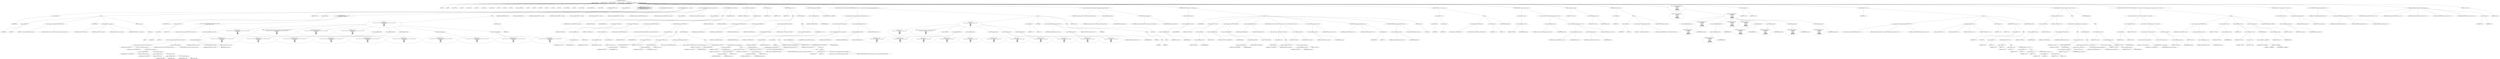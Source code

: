 digraph hostapd_notif_assoc {  
"1000124" [label = "(METHOD,hostapd_notif_assoc)" ]
"1000125" [label = "(PARAM,hostapd_data *hapd)" ]
"1000126" [label = "(PARAM,const u8 *addr)" ]
"1000127" [label = "(PARAM,const u8 *req_ies)" ]
"1000128" [label = "(PARAM,size_t req_ies_len)" ]
"1000129" [label = "(PARAM,int reassoc)" ]
"1000130" [label = "(BLOCK,,)" ]
"1000131" [label = "(LOCAL,v5: int)" ]
"1000132" [label = "(LOCAL,v6: int)" ]
"1000133" [label = "(LOCAL,v7: const char *)" ]
"1000134" [label = "(LOCAL,v12: int)" ]
"1000135" [label = "(LOCAL,v13: const u8 *)" ]
"1000136" [label = "(LOCAL,v14: size_t)" ]
"1000137" [label = "(LOCAL,v15: sta_info *)" ]
"1000138" [label = "(LOCAL,v16: sta_info *)" ]
"1000139" [label = "(LOCAL,v17: int)" ]
"1000140" [label = "(LOCAL,v18: int)" ]
"1000141" [label = "(LOCAL,v19: int)" ]
"1000142" [label = "(LOCAL,v20: wpa_state_machine *)" ]
"1000143" [label = "(LOCAL,v21: int)" ]
"1000144" [label = "(LOCAL,v22: int)" ]
"1000145" [label = "(LOCAL,v23: u32)" ]
"1000146" [label = "(LOCAL,v24: u8 *)" ]
"1000147" [label = "(LOCAL,v26: int)" ]
"1000148" [label = "(LOCAL,v27: u32)" ]
"1000149" [label = "(LOCAL,v28: unsigned int)" ]
"1000150" [label = "(LOCAL,v29: int)" ]
"1000151" [label = "(LOCAL,v30: wpa_event)" ]
"1000152" [label = "(LOCAL,elems: ieee802_11_elems)" ]
"1000153" [label = "(LOCAL,buf: u8 [ 1064 ])" ]
"1000154" [label = "(CONTROL_STRUCTURE,if ( !addr ),if ( !addr ))" ]
"1000155" [label = "(<operator>.logicalNot,!addr)" ]
"1000156" [label = "(IDENTIFIER,addr,!addr)" ]
"1000157" [label = "(BLOCK,,)" ]
"1000158" [label = "(<operator>.assignment,v6 = 2)" ]
"1000159" [label = "(IDENTIFIER,v6,v6 = 2)" ]
"1000160" [label = "(LITERAL,2,v6 = 2)" ]
"1000161" [label = "(<operator>.assignment,v7 = \"hostapd_notif_assoc: Skip event with no address\")" ]
"1000162" [label = "(IDENTIFIER,v7,v7 = \"hostapd_notif_assoc: Skip event with no address\")" ]
"1000163" [label = "(LITERAL,\"hostapd_notif_assoc: Skip event with no address\",v7 = \"hostapd_notif_assoc: Skip event with no address\")" ]
"1000164" [label = "(JUMP_TARGET,LABEL_4)" ]
"1000165" [label = "(wpa_printf,wpa_printf(v6, v7, req_ies, req_ies_len))" ]
"1000166" [label = "(IDENTIFIER,v6,wpa_printf(v6, v7, req_ies, req_ies_len))" ]
"1000167" [label = "(IDENTIFIER,v7,wpa_printf(v6, v7, req_ies, req_ies_len))" ]
"1000168" [label = "(IDENTIFIER,req_ies,wpa_printf(v6, v7, req_ies, req_ies_len))" ]
"1000169" [label = "(IDENTIFIER,req_ies_len,wpa_printf(v6, v7, req_ies, req_ies_len))" ]
"1000170" [label = "(RETURN,return -1;,return -1;)" ]
"1000171" [label = "(<operator>.minus,-1)" ]
"1000172" [label = "(LITERAL,1,-1)" ]
"1000173" [label = "(<operator>.assignment,v5 = *addr)" ]
"1000174" [label = "(IDENTIFIER,v5,v5 = *addr)" ]
"1000175" [label = "(<operator>.indirection,*addr)" ]
"1000176" [label = "(IDENTIFIER,addr,v5 = *addr)" ]
"1000177" [label = "(CONTROL_STRUCTURE,if ( (v5 & 1) != 0\n    || !((unsigned __int8)(v5 | addr[1] | addr[2] | addr[3] | addr[4]) | addr[5])\n    || !memcmp(addr, hapd->own_addr, 6u) ),if ( (v5 & 1) != 0\n    || !((unsigned __int8)(v5 | addr[1] | addr[2] | addr[3] | addr[4]) | addr[5])\n    || !memcmp(addr, hapd->own_addr, 6u) ))" ]
"1000178" [label = "(<operator>.logicalOr,(v5 & 1) != 0\n    || !((unsigned __int8)(v5 | addr[1] | addr[2] | addr[3] | addr[4]) | addr[5])\n    || !memcmp(addr, hapd->own_addr, 6u))" ]
"1000179" [label = "(<operator>.notEquals,(v5 & 1) != 0)" ]
"1000180" [label = "(<operator>.and,v5 & 1)" ]
"1000181" [label = "(IDENTIFIER,v5,v5 & 1)" ]
"1000182" [label = "(LITERAL,1,v5 & 1)" ]
"1000183" [label = "(LITERAL,0,(v5 & 1) != 0)" ]
"1000184" [label = "(<operator>.logicalOr,!((unsigned __int8)(v5 | addr[1] | addr[2] | addr[3] | addr[4]) | addr[5])\n    || !memcmp(addr, hapd->own_addr, 6u))" ]
"1000185" [label = "(<operator>.logicalNot,!((unsigned __int8)(v5 | addr[1] | addr[2] | addr[3] | addr[4]) | addr[5]))" ]
"1000186" [label = "(<operator>.or,(unsigned __int8)(v5 | addr[1] | addr[2] | addr[3] | addr[4]) | addr[5])" ]
"1000187" [label = "(<operator>.cast,(unsigned __int8)(v5 | addr[1] | addr[2] | addr[3] | addr[4]))" ]
"1000188" [label = "(UNKNOWN,unsigned __int8,unsigned __int8)" ]
"1000189" [label = "(<operator>.or,v5 | addr[1] | addr[2] | addr[3] | addr[4])" ]
"1000190" [label = "(IDENTIFIER,v5,v5 | addr[1] | addr[2] | addr[3] | addr[4])" ]
"1000191" [label = "(<operator>.or,addr[1] | addr[2] | addr[3] | addr[4])" ]
"1000192" [label = "(<operator>.indirectIndexAccess,addr[1])" ]
"1000193" [label = "(IDENTIFIER,addr,addr[1] | addr[2] | addr[3] | addr[4])" ]
"1000194" [label = "(LITERAL,1,addr[1] | addr[2] | addr[3] | addr[4])" ]
"1000195" [label = "(<operator>.or,addr[2] | addr[3] | addr[4])" ]
"1000196" [label = "(<operator>.indirectIndexAccess,addr[2])" ]
"1000197" [label = "(IDENTIFIER,addr,addr[2] | addr[3] | addr[4])" ]
"1000198" [label = "(LITERAL,2,addr[2] | addr[3] | addr[4])" ]
"1000199" [label = "(<operator>.or,addr[3] | addr[4])" ]
"1000200" [label = "(<operator>.indirectIndexAccess,addr[3])" ]
"1000201" [label = "(IDENTIFIER,addr,addr[3] | addr[4])" ]
"1000202" [label = "(LITERAL,3,addr[3] | addr[4])" ]
"1000203" [label = "(<operator>.indirectIndexAccess,addr[4])" ]
"1000204" [label = "(IDENTIFIER,addr,addr[3] | addr[4])" ]
"1000205" [label = "(LITERAL,4,addr[3] | addr[4])" ]
"1000206" [label = "(<operator>.indirectIndexAccess,addr[5])" ]
"1000207" [label = "(IDENTIFIER,addr,(unsigned __int8)(v5 | addr[1] | addr[2] | addr[3] | addr[4]) | addr[5])" ]
"1000208" [label = "(LITERAL,5,(unsigned __int8)(v5 | addr[1] | addr[2] | addr[3] | addr[4]) | addr[5])" ]
"1000209" [label = "(<operator>.logicalNot,!memcmp(addr, hapd->own_addr, 6u))" ]
"1000210" [label = "(memcmp,memcmp(addr, hapd->own_addr, 6u))" ]
"1000211" [label = "(IDENTIFIER,addr,memcmp(addr, hapd->own_addr, 6u))" ]
"1000212" [label = "(<operator>.indirectFieldAccess,hapd->own_addr)" ]
"1000213" [label = "(IDENTIFIER,hapd,memcmp(addr, hapd->own_addr, 6u))" ]
"1000214" [label = "(FIELD_IDENTIFIER,own_addr,own_addr)" ]
"1000215" [label = "(LITERAL,6u,memcmp(addr, hapd->own_addr, 6u))" ]
"1000216" [label = "(BLOCK,,)" ]
"1000217" [label = "(wpa_printf,wpa_printf(\n      2,\n      \"%s: Invalid SA=%02x:%02x:%02x:%02x:%02x:%02x in received indication - ignore this indication silently\",\n      \"hostapd_notif_assoc\",\n      v5,\n      addr[1],\n      addr[2],\n      addr[3],\n      addr[4],\n      addr[5]))" ]
"1000218" [label = "(LITERAL,2,wpa_printf(\n      2,\n      \"%s: Invalid SA=%02x:%02x:%02x:%02x:%02x:%02x in received indication - ignore this indication silently\",\n      \"hostapd_notif_assoc\",\n      v5,\n      addr[1],\n      addr[2],\n      addr[3],\n      addr[4],\n      addr[5]))" ]
"1000219" [label = "(LITERAL,\"%s: Invalid SA=%02x:%02x:%02x:%02x:%02x:%02x in received indication - ignore this indication silently\",wpa_printf(\n      2,\n      \"%s: Invalid SA=%02x:%02x:%02x:%02x:%02x:%02x in received indication - ignore this indication silently\",\n      \"hostapd_notif_assoc\",\n      v5,\n      addr[1],\n      addr[2],\n      addr[3],\n      addr[4],\n      addr[5]))" ]
"1000220" [label = "(LITERAL,\"hostapd_notif_assoc\",wpa_printf(\n      2,\n      \"%s: Invalid SA=%02x:%02x:%02x:%02x:%02x:%02x in received indication - ignore this indication silently\",\n      \"hostapd_notif_assoc\",\n      v5,\n      addr[1],\n      addr[2],\n      addr[3],\n      addr[4],\n      addr[5]))" ]
"1000221" [label = "(IDENTIFIER,v5,wpa_printf(\n      2,\n      \"%s: Invalid SA=%02x:%02x:%02x:%02x:%02x:%02x in received indication - ignore this indication silently\",\n      \"hostapd_notif_assoc\",\n      v5,\n      addr[1],\n      addr[2],\n      addr[3],\n      addr[4],\n      addr[5]))" ]
"1000222" [label = "(<operator>.indirectIndexAccess,addr[1])" ]
"1000223" [label = "(IDENTIFIER,addr,wpa_printf(\n      2,\n      \"%s: Invalid SA=%02x:%02x:%02x:%02x:%02x:%02x in received indication - ignore this indication silently\",\n      \"hostapd_notif_assoc\",\n      v5,\n      addr[1],\n      addr[2],\n      addr[3],\n      addr[4],\n      addr[5]))" ]
"1000224" [label = "(LITERAL,1,wpa_printf(\n      2,\n      \"%s: Invalid SA=%02x:%02x:%02x:%02x:%02x:%02x in received indication - ignore this indication silently\",\n      \"hostapd_notif_assoc\",\n      v5,\n      addr[1],\n      addr[2],\n      addr[3],\n      addr[4],\n      addr[5]))" ]
"1000225" [label = "(<operator>.indirectIndexAccess,addr[2])" ]
"1000226" [label = "(IDENTIFIER,addr,wpa_printf(\n      2,\n      \"%s: Invalid SA=%02x:%02x:%02x:%02x:%02x:%02x in received indication - ignore this indication silently\",\n      \"hostapd_notif_assoc\",\n      v5,\n      addr[1],\n      addr[2],\n      addr[3],\n      addr[4],\n      addr[5]))" ]
"1000227" [label = "(LITERAL,2,wpa_printf(\n      2,\n      \"%s: Invalid SA=%02x:%02x:%02x:%02x:%02x:%02x in received indication - ignore this indication silently\",\n      \"hostapd_notif_assoc\",\n      v5,\n      addr[1],\n      addr[2],\n      addr[3],\n      addr[4],\n      addr[5]))" ]
"1000228" [label = "(<operator>.indirectIndexAccess,addr[3])" ]
"1000229" [label = "(IDENTIFIER,addr,wpa_printf(\n      2,\n      \"%s: Invalid SA=%02x:%02x:%02x:%02x:%02x:%02x in received indication - ignore this indication silently\",\n      \"hostapd_notif_assoc\",\n      v5,\n      addr[1],\n      addr[2],\n      addr[3],\n      addr[4],\n      addr[5]))" ]
"1000230" [label = "(LITERAL,3,wpa_printf(\n      2,\n      \"%s: Invalid SA=%02x:%02x:%02x:%02x:%02x:%02x in received indication - ignore this indication silently\",\n      \"hostapd_notif_assoc\",\n      v5,\n      addr[1],\n      addr[2],\n      addr[3],\n      addr[4],\n      addr[5]))" ]
"1000231" [label = "(<operator>.indirectIndexAccess,addr[4])" ]
"1000232" [label = "(IDENTIFIER,addr,wpa_printf(\n      2,\n      \"%s: Invalid SA=%02x:%02x:%02x:%02x:%02x:%02x in received indication - ignore this indication silently\",\n      \"hostapd_notif_assoc\",\n      v5,\n      addr[1],\n      addr[2],\n      addr[3],\n      addr[4],\n      addr[5]))" ]
"1000233" [label = "(LITERAL,4,wpa_printf(\n      2,\n      \"%s: Invalid SA=%02x:%02x:%02x:%02x:%02x:%02x in received indication - ignore this indication silently\",\n      \"hostapd_notif_assoc\",\n      v5,\n      addr[1],\n      addr[2],\n      addr[3],\n      addr[4],\n      addr[5]))" ]
"1000234" [label = "(<operator>.indirectIndexAccess,addr[5])" ]
"1000235" [label = "(IDENTIFIER,addr,wpa_printf(\n      2,\n      \"%s: Invalid SA=%02x:%02x:%02x:%02x:%02x:%02x in received indication - ignore this indication silently\",\n      \"hostapd_notif_assoc\",\n      v5,\n      addr[1],\n      addr[2],\n      addr[3],\n      addr[4],\n      addr[5]))" ]
"1000236" [label = "(LITERAL,5,wpa_printf(\n      2,\n      \"%s: Invalid SA=%02x:%02x:%02x:%02x:%02x:%02x in received indication - ignore this indication silently\",\n      \"hostapd_notif_assoc\",\n      v5,\n      addr[1],\n      addr[2],\n      addr[3],\n      addr[4],\n      addr[5]))" ]
"1000237" [label = "(RETURN,return 0;,return 0;)" ]
"1000238" [label = "(LITERAL,0,return 0;)" ]
"1000239" [label = "(random_add_randomness,random_add_randomness(addr, 6u))" ]
"1000240" [label = "(IDENTIFIER,addr,random_add_randomness(addr, 6u))" ]
"1000241" [label = "(LITERAL,6u,random_add_randomness(addr, 6u))" ]
"1000242" [label = "(hostapd_logger,hostapd_logger(hapd, addr, 1u, 2, \"associated\"))" ]
"1000243" [label = "(IDENTIFIER,hapd,hostapd_logger(hapd, addr, 1u, 2, \"associated\"))" ]
"1000244" [label = "(IDENTIFIER,addr,hostapd_logger(hapd, addr, 1u, 2, \"associated\"))" ]
"1000245" [label = "(LITERAL,1u,hostapd_logger(hapd, addr, 1u, 2, \"associated\"))" ]
"1000246" [label = "(LITERAL,2,hostapd_logger(hapd, addr, 1u, 2, \"associated\"))" ]
"1000247" [label = "(LITERAL,\"associated\",hostapd_logger(hapd, addr, 1u, 2, \"associated\"))" ]
"1000248" [label = "(ieee802_11_parse_elems,ieee802_11_parse_elems(req_ies, req_ies_len, &elems, 0))" ]
"1000249" [label = "(IDENTIFIER,req_ies,ieee802_11_parse_elems(req_ies, req_ies_len, &elems, 0))" ]
"1000250" [label = "(IDENTIFIER,req_ies_len,ieee802_11_parse_elems(req_ies, req_ies_len, &elems, 0))" ]
"1000251" [label = "(<operator>.addressOf,&elems)" ]
"1000252" [label = "(IDENTIFIER,elems,ieee802_11_parse_elems(req_ies, req_ies_len, &elems, 0))" ]
"1000253" [label = "(LITERAL,0,ieee802_11_parse_elems(req_ies, req_ies_len, &elems, 0))" ]
"1000254" [label = "(CONTROL_STRUCTURE,if ( elems.wps_ie ),if ( elems.wps_ie ))" ]
"1000255" [label = "(<operator>.fieldAccess,elems.wps_ie)" ]
"1000256" [label = "(IDENTIFIER,elems,if ( elems.wps_ie ))" ]
"1000257" [label = "(FIELD_IDENTIFIER,wps_ie,wps_ie)" ]
"1000258" [label = "(BLOCK,,)" ]
"1000259" [label = "(<operator>.assignment,v13 = elems.wps_ie - 2)" ]
"1000260" [label = "(IDENTIFIER,v13,v13 = elems.wps_ie - 2)" ]
"1000261" [label = "(<operator>.subtraction,elems.wps_ie - 2)" ]
"1000262" [label = "(<operator>.fieldAccess,elems.wps_ie)" ]
"1000263" [label = "(IDENTIFIER,elems,elems.wps_ie - 2)" ]
"1000264" [label = "(FIELD_IDENTIFIER,wps_ie,wps_ie)" ]
"1000265" [label = "(LITERAL,2,elems.wps_ie - 2)" ]
"1000266" [label = "(<operator>.assignment,v14 = elems.wps_ie_len + 2)" ]
"1000267" [label = "(IDENTIFIER,v14,v14 = elems.wps_ie_len + 2)" ]
"1000268" [label = "(<operator>.addition,elems.wps_ie_len + 2)" ]
"1000269" [label = "(<operator>.fieldAccess,elems.wps_ie_len)" ]
"1000270" [label = "(IDENTIFIER,elems,elems.wps_ie_len + 2)" ]
"1000271" [label = "(FIELD_IDENTIFIER,wps_ie_len,wps_ie_len)" ]
"1000272" [label = "(LITERAL,2,elems.wps_ie_len + 2)" ]
"1000273" [label = "(wpa_printf,wpa_printf(2, \"STA included WPS IE in (Re)AssocReq\"))" ]
"1000274" [label = "(LITERAL,2,wpa_printf(2, \"STA included WPS IE in (Re)AssocReq\"))" ]
"1000275" [label = "(LITERAL,\"STA included WPS IE in (Re)AssocReq\",wpa_printf(2, \"STA included WPS IE in (Re)AssocReq\"))" ]
"1000276" [label = "(CONTROL_STRUCTURE,else,else)" ]
"1000277" [label = "(CONTROL_STRUCTURE,if ( elems.rsn_ie ),if ( elems.rsn_ie ))" ]
"1000278" [label = "(<operator>.fieldAccess,elems.rsn_ie)" ]
"1000279" [label = "(IDENTIFIER,elems,if ( elems.rsn_ie ))" ]
"1000280" [label = "(FIELD_IDENTIFIER,rsn_ie,rsn_ie)" ]
"1000281" [label = "(BLOCK,,)" ]
"1000282" [label = "(<operator>.assignment,v13 = elems.rsn_ie - 2)" ]
"1000283" [label = "(IDENTIFIER,v13,v13 = elems.rsn_ie - 2)" ]
"1000284" [label = "(<operator>.subtraction,elems.rsn_ie - 2)" ]
"1000285" [label = "(<operator>.fieldAccess,elems.rsn_ie)" ]
"1000286" [label = "(IDENTIFIER,elems,elems.rsn_ie - 2)" ]
"1000287" [label = "(FIELD_IDENTIFIER,rsn_ie,rsn_ie)" ]
"1000288" [label = "(LITERAL,2,elems.rsn_ie - 2)" ]
"1000289" [label = "(<operator>.assignment,v14 = elems.rsn_ie_len + 2)" ]
"1000290" [label = "(IDENTIFIER,v14,v14 = elems.rsn_ie_len + 2)" ]
"1000291" [label = "(<operator>.addition,elems.rsn_ie_len + 2)" ]
"1000292" [label = "(<operator>.fieldAccess,elems.rsn_ie_len)" ]
"1000293" [label = "(IDENTIFIER,elems,elems.rsn_ie_len + 2)" ]
"1000294" [label = "(FIELD_IDENTIFIER,rsn_ie_len,rsn_ie_len)" ]
"1000295" [label = "(LITERAL,2,elems.rsn_ie_len + 2)" ]
"1000296" [label = "(wpa_printf,wpa_printf(2, \"STA included RSN IE in (Re)AssocReq\"))" ]
"1000297" [label = "(LITERAL,2,wpa_printf(2, \"STA included RSN IE in (Re)AssocReq\"))" ]
"1000298" [label = "(LITERAL,\"STA included RSN IE in (Re)AssocReq\",wpa_printf(2, \"STA included RSN IE in (Re)AssocReq\"))" ]
"1000299" [label = "(CONTROL_STRUCTURE,else,else)" ]
"1000300" [label = "(BLOCK,,)" ]
"1000301" [label = "(<operator>.assignment,v13 = elems.wpa_ie)" ]
"1000302" [label = "(IDENTIFIER,v13,v13 = elems.wpa_ie)" ]
"1000303" [label = "(<operator>.fieldAccess,elems.wpa_ie)" ]
"1000304" [label = "(IDENTIFIER,elems,v13 = elems.wpa_ie)" ]
"1000305" [label = "(FIELD_IDENTIFIER,wpa_ie,wpa_ie)" ]
"1000306" [label = "(CONTROL_STRUCTURE,if ( elems.wpa_ie ),if ( elems.wpa_ie ))" ]
"1000307" [label = "(<operator>.fieldAccess,elems.wpa_ie)" ]
"1000308" [label = "(IDENTIFIER,elems,if ( elems.wpa_ie ))" ]
"1000309" [label = "(FIELD_IDENTIFIER,wpa_ie,wpa_ie)" ]
"1000310" [label = "(BLOCK,,)" ]
"1000311" [label = "(<operator>.assignment,v13 = elems.wpa_ie - 2)" ]
"1000312" [label = "(IDENTIFIER,v13,v13 = elems.wpa_ie - 2)" ]
"1000313" [label = "(<operator>.subtraction,elems.wpa_ie - 2)" ]
"1000314" [label = "(<operator>.fieldAccess,elems.wpa_ie)" ]
"1000315" [label = "(IDENTIFIER,elems,elems.wpa_ie - 2)" ]
"1000316" [label = "(FIELD_IDENTIFIER,wpa_ie,wpa_ie)" ]
"1000317" [label = "(LITERAL,2,elems.wpa_ie - 2)" ]
"1000318" [label = "(<operator>.assignment,v14 = elems.wpa_ie_len + 2)" ]
"1000319" [label = "(IDENTIFIER,v14,v14 = elems.wpa_ie_len + 2)" ]
"1000320" [label = "(<operator>.addition,elems.wpa_ie_len + 2)" ]
"1000321" [label = "(<operator>.fieldAccess,elems.wpa_ie_len)" ]
"1000322" [label = "(IDENTIFIER,elems,elems.wpa_ie_len + 2)" ]
"1000323" [label = "(FIELD_IDENTIFIER,wpa_ie_len,wpa_ie_len)" ]
"1000324" [label = "(LITERAL,2,elems.wpa_ie_len + 2)" ]
"1000325" [label = "(wpa_printf,wpa_printf(2, \"STA included WPA IE in (Re)AssocReq\"))" ]
"1000326" [label = "(LITERAL,2,wpa_printf(2, \"STA included WPA IE in (Re)AssocReq\"))" ]
"1000327" [label = "(LITERAL,\"STA included WPA IE in (Re)AssocReq\",wpa_printf(2, \"STA included WPA IE in (Re)AssocReq\"))" ]
"1000328" [label = "(CONTROL_STRUCTURE,else,else)" ]
"1000329" [label = "(BLOCK,,)" ]
"1000330" [label = "(<operator>.assignment,v14 = 0)" ]
"1000331" [label = "(IDENTIFIER,v14,v14 = 0)" ]
"1000332" [label = "(LITERAL,0,v14 = 0)" ]
"1000333" [label = "(wpa_printf,wpa_printf(2, \"STA did not include WPS/RSN/WPA IE in (Re)AssocReq\"))" ]
"1000334" [label = "(LITERAL,2,wpa_printf(2, \"STA did not include WPS/RSN/WPA IE in (Re)AssocReq\"))" ]
"1000335" [label = "(LITERAL,\"STA did not include WPS/RSN/WPA IE in (Re)AssocReq\",wpa_printf(2, \"STA did not include WPS/RSN/WPA IE in (Re)AssocReq\"))" ]
"1000336" [label = "(<operator>.assignment,v15 = ap_get_sta(hapd, addr))" ]
"1000337" [label = "(IDENTIFIER,v15,v15 = ap_get_sta(hapd, addr))" ]
"1000338" [label = "(ap_get_sta,ap_get_sta(hapd, addr))" ]
"1000339" [label = "(IDENTIFIER,hapd,ap_get_sta(hapd, addr))" ]
"1000340" [label = "(IDENTIFIER,addr,ap_get_sta(hapd, addr))" ]
"1000341" [label = "(<operator>.assignment,v16 = v15)" ]
"1000342" [label = "(IDENTIFIER,v16,v16 = v15)" ]
"1000343" [label = "(IDENTIFIER,v15,v16 = v15)" ]
"1000344" [label = "(CONTROL_STRUCTURE,if ( v15 ),if ( v15 ))" ]
"1000345" [label = "(IDENTIFIER,v15,if ( v15 ))" ]
"1000346" [label = "(BLOCK,,)" ]
"1000347" [label = "(ap_sta_no_session_timeout,ap_sta_no_session_timeout(hapd, v15))" ]
"1000348" [label = "(IDENTIFIER,hapd,ap_sta_no_session_timeout(hapd, v15))" ]
"1000349" [label = "(IDENTIFIER,v15,ap_sta_no_session_timeout(hapd, v15))" ]
"1000350" [label = "(accounting_sta_stop,accounting_sta_stop(hapd, v16))" ]
"1000351" [label = "(IDENTIFIER,hapd,accounting_sta_stop(hapd, v16))" ]
"1000352" [label = "(IDENTIFIER,v16,accounting_sta_stop(hapd, v16))" ]
"1000353" [label = "(<operator>.assignment,v16->timeout_next = STA_NULLFUNC)" ]
"1000354" [label = "(<operator>.indirectFieldAccess,v16->timeout_next)" ]
"1000355" [label = "(IDENTIFIER,v16,v16->timeout_next = STA_NULLFUNC)" ]
"1000356" [label = "(FIELD_IDENTIFIER,timeout_next,timeout_next)" ]
"1000357" [label = "(IDENTIFIER,STA_NULLFUNC,v16->timeout_next = STA_NULLFUNC)" ]
"1000358" [label = "(CONTROL_STRUCTURE,else,else)" ]
"1000359" [label = "(BLOCK,,)" ]
"1000360" [label = "(<operator>.assignment,v16 = ap_sta_add(hapd, addr))" ]
"1000361" [label = "(IDENTIFIER,v16,v16 = ap_sta_add(hapd, addr))" ]
"1000362" [label = "(ap_sta_add,ap_sta_add(hapd, addr))" ]
"1000363" [label = "(IDENTIFIER,hapd,ap_sta_add(hapd, addr))" ]
"1000364" [label = "(IDENTIFIER,addr,ap_sta_add(hapd, addr))" ]
"1000365" [label = "(CONTROL_STRUCTURE,if ( !v16 ),if ( !v16 ))" ]
"1000366" [label = "(<operator>.logicalNot,!v16)" ]
"1000367" [label = "(IDENTIFIER,v16,!v16)" ]
"1000368" [label = "(BLOCK,,)" ]
"1000369" [label = "(hostapd_drv_sta_disassoc,hostapd_drv_sta_disassoc(hapd, addr, 5))" ]
"1000370" [label = "(IDENTIFIER,hapd,hostapd_drv_sta_disassoc(hapd, addr, 5))" ]
"1000371" [label = "(IDENTIFIER,addr,hostapd_drv_sta_disassoc(hapd, addr, 5))" ]
"1000372" [label = "(LITERAL,5,hostapd_drv_sta_disassoc(hapd, addr, 5))" ]
"1000373" [label = "(RETURN,return -1;,return -1;)" ]
"1000374" [label = "(<operator>.minus,-1)" ]
"1000375" [label = "(LITERAL,1,-1)" ]
"1000376" [label = "(<operators>.assignmentAnd,v16->flags &= 0xFFFECFFF)" ]
"1000377" [label = "(<operator>.indirectFieldAccess,v16->flags)" ]
"1000378" [label = "(IDENTIFIER,v16,v16->flags &= 0xFFFECFFF)" ]
"1000379" [label = "(FIELD_IDENTIFIER,flags,flags)" ]
"1000380" [label = "(LITERAL,0xFFFECFFF,v16->flags &= 0xFFFECFFF)" ]
"1000381" [label = "(CONTROL_STRUCTURE,if ( !hapd->iface->drv_max_acl_mac_addrs && hostapd_check_acl(hapd, addr, 0) != 1 ),if ( !hapd->iface->drv_max_acl_mac_addrs && hostapd_check_acl(hapd, addr, 0) != 1 ))" ]
"1000382" [label = "(<operator>.logicalAnd,!hapd->iface->drv_max_acl_mac_addrs && hostapd_check_acl(hapd, addr, 0) != 1)" ]
"1000383" [label = "(<operator>.logicalNot,!hapd->iface->drv_max_acl_mac_addrs)" ]
"1000384" [label = "(<operator>.indirectFieldAccess,hapd->iface->drv_max_acl_mac_addrs)" ]
"1000385" [label = "(<operator>.indirectFieldAccess,hapd->iface)" ]
"1000386" [label = "(IDENTIFIER,hapd,!hapd->iface->drv_max_acl_mac_addrs)" ]
"1000387" [label = "(FIELD_IDENTIFIER,iface,iface)" ]
"1000388" [label = "(FIELD_IDENTIFIER,drv_max_acl_mac_addrs,drv_max_acl_mac_addrs)" ]
"1000389" [label = "(<operator>.notEquals,hostapd_check_acl(hapd, addr, 0) != 1)" ]
"1000390" [label = "(hostapd_check_acl,hostapd_check_acl(hapd, addr, 0))" ]
"1000391" [label = "(IDENTIFIER,hapd,hostapd_check_acl(hapd, addr, 0))" ]
"1000392" [label = "(IDENTIFIER,addr,hostapd_check_acl(hapd, addr, 0))" ]
"1000393" [label = "(LITERAL,0,hostapd_check_acl(hapd, addr, 0))" ]
"1000394" [label = "(LITERAL,1,hostapd_check_acl(hapd, addr, 0) != 1)" ]
"1000395" [label = "(BLOCK,,)" ]
"1000396" [label = "(wpa_printf,wpa_printf(\n      3,\n      \"STA %02x:%02x:%02x:%02x:%02x:%02x not allowed to connect\",\n      *addr,\n      addr[1],\n      addr[2],\n      addr[3],\n      addr[4],\n      addr[5]))" ]
"1000397" [label = "(LITERAL,3,wpa_printf(\n      3,\n      \"STA %02x:%02x:%02x:%02x:%02x:%02x not allowed to connect\",\n      *addr,\n      addr[1],\n      addr[2],\n      addr[3],\n      addr[4],\n      addr[5]))" ]
"1000398" [label = "(LITERAL,\"STA %02x:%02x:%02x:%02x:%02x:%02x not allowed to connect\",wpa_printf(\n      3,\n      \"STA %02x:%02x:%02x:%02x:%02x:%02x not allowed to connect\",\n      *addr,\n      addr[1],\n      addr[2],\n      addr[3],\n      addr[4],\n      addr[5]))" ]
"1000399" [label = "(<operator>.indirection,*addr)" ]
"1000400" [label = "(IDENTIFIER,addr,wpa_printf(\n      3,\n      \"STA %02x:%02x:%02x:%02x:%02x:%02x not allowed to connect\",\n      *addr,\n      addr[1],\n      addr[2],\n      addr[3],\n      addr[4],\n      addr[5]))" ]
"1000401" [label = "(<operator>.indirectIndexAccess,addr[1])" ]
"1000402" [label = "(IDENTIFIER,addr,wpa_printf(\n      3,\n      \"STA %02x:%02x:%02x:%02x:%02x:%02x not allowed to connect\",\n      *addr,\n      addr[1],\n      addr[2],\n      addr[3],\n      addr[4],\n      addr[5]))" ]
"1000403" [label = "(LITERAL,1,wpa_printf(\n      3,\n      \"STA %02x:%02x:%02x:%02x:%02x:%02x not allowed to connect\",\n      *addr,\n      addr[1],\n      addr[2],\n      addr[3],\n      addr[4],\n      addr[5]))" ]
"1000404" [label = "(<operator>.indirectIndexAccess,addr[2])" ]
"1000405" [label = "(IDENTIFIER,addr,wpa_printf(\n      3,\n      \"STA %02x:%02x:%02x:%02x:%02x:%02x not allowed to connect\",\n      *addr,\n      addr[1],\n      addr[2],\n      addr[3],\n      addr[4],\n      addr[5]))" ]
"1000406" [label = "(LITERAL,2,wpa_printf(\n      3,\n      \"STA %02x:%02x:%02x:%02x:%02x:%02x not allowed to connect\",\n      *addr,\n      addr[1],\n      addr[2],\n      addr[3],\n      addr[4],\n      addr[5]))" ]
"1000407" [label = "(<operator>.indirectIndexAccess,addr[3])" ]
"1000408" [label = "(IDENTIFIER,addr,wpa_printf(\n      3,\n      \"STA %02x:%02x:%02x:%02x:%02x:%02x not allowed to connect\",\n      *addr,\n      addr[1],\n      addr[2],\n      addr[3],\n      addr[4],\n      addr[5]))" ]
"1000409" [label = "(LITERAL,3,wpa_printf(\n      3,\n      \"STA %02x:%02x:%02x:%02x:%02x:%02x not allowed to connect\",\n      *addr,\n      addr[1],\n      addr[2],\n      addr[3],\n      addr[4],\n      addr[5]))" ]
"1000410" [label = "(<operator>.indirectIndexAccess,addr[4])" ]
"1000411" [label = "(IDENTIFIER,addr,wpa_printf(\n      3,\n      \"STA %02x:%02x:%02x:%02x:%02x:%02x not allowed to connect\",\n      *addr,\n      addr[1],\n      addr[2],\n      addr[3],\n      addr[4],\n      addr[5]))" ]
"1000412" [label = "(LITERAL,4,wpa_printf(\n      3,\n      \"STA %02x:%02x:%02x:%02x:%02x:%02x not allowed to connect\",\n      *addr,\n      addr[1],\n      addr[2],\n      addr[3],\n      addr[4],\n      addr[5]))" ]
"1000413" [label = "(<operator>.indirectIndexAccess,addr[5])" ]
"1000414" [label = "(IDENTIFIER,addr,wpa_printf(\n      3,\n      \"STA %02x:%02x:%02x:%02x:%02x:%02x not allowed to connect\",\n      *addr,\n      addr[1],\n      addr[2],\n      addr[3],\n      addr[4],\n      addr[5]))" ]
"1000415" [label = "(LITERAL,5,wpa_printf(\n      3,\n      \"STA %02x:%02x:%02x:%02x:%02x:%02x not allowed to connect\",\n      *addr,\n      addr[1],\n      addr[2],\n      addr[3],\n      addr[4],\n      addr[5]))" ]
"1000416" [label = "(<operator>.assignment,v17 = 1)" ]
"1000417" [label = "(IDENTIFIER,v17,v17 = 1)" ]
"1000418" [label = "(LITERAL,1,v17 = 1)" ]
"1000419" [label = "(JUMP_TARGET,fail)" ]
"1000420" [label = "(hostapd_drv_sta_disassoc,hostapd_drv_sta_disassoc(hapd, v16->addr, v17))" ]
"1000421" [label = "(IDENTIFIER,hapd,hostapd_drv_sta_disassoc(hapd, v16->addr, v17))" ]
"1000422" [label = "(<operator>.indirectFieldAccess,v16->addr)" ]
"1000423" [label = "(IDENTIFIER,v16,hostapd_drv_sta_disassoc(hapd, v16->addr, v17))" ]
"1000424" [label = "(FIELD_IDENTIFIER,addr,addr)" ]
"1000425" [label = "(IDENTIFIER,v17,hostapd_drv_sta_disassoc(hapd, v16->addr, v17))" ]
"1000426" [label = "(BLOCK,,)" ]
"1000427" [label = "(IDENTIFIER,hapd,)" ]
"1000428" [label = "(BLOCK,,)" ]
"1000429" [label = "(IDENTIFIER,v16,)" ]
"1000430" [label = "(BLOCK,,)" ]
"1000431" [label = "(IDENTIFIER,v19,)" ]
"1000432" [label = "(IDENTIFIER,v18,)" ]
"1000433" [label = "(RETURN,return -1;,return -1;)" ]
"1000434" [label = "(<operator>.minus,-1)" ]
"1000435" [label = "(LITERAL,1,-1)" ]
"1000436" [label = "(ap_copy_sta_supp_op_classes,ap_copy_sta_supp_op_classes(v16, elems.supp_op_classes, elems.supp_op_classes_len))" ]
"1000437" [label = "(IDENTIFIER,v16,ap_copy_sta_supp_op_classes(v16, elems.supp_op_classes, elems.supp_op_classes_len))" ]
"1000438" [label = "(<operator>.fieldAccess,elems.supp_op_classes)" ]
"1000439" [label = "(IDENTIFIER,elems,ap_copy_sta_supp_op_classes(v16, elems.supp_op_classes, elems.supp_op_classes_len))" ]
"1000440" [label = "(FIELD_IDENTIFIER,supp_op_classes,supp_op_classes)" ]
"1000441" [label = "(<operator>.fieldAccess,elems.supp_op_classes_len)" ]
"1000442" [label = "(IDENTIFIER,elems,ap_copy_sta_supp_op_classes(v16, elems.supp_op_classes, elems.supp_op_classes_len))" ]
"1000443" [label = "(FIELD_IDENTIFIER,supp_op_classes_len,supp_op_classes_len)" ]
"1000444" [label = "(CONTROL_STRUCTURE,if ( !hapd->conf->wpa ),if ( !hapd->conf->wpa ))" ]
"1000445" [label = "(<operator>.logicalNot,!hapd->conf->wpa)" ]
"1000446" [label = "(<operator>.indirectFieldAccess,hapd->conf->wpa)" ]
"1000447" [label = "(<operator>.indirectFieldAccess,hapd->conf)" ]
"1000448" [label = "(IDENTIFIER,hapd,!hapd->conf->wpa)" ]
"1000449" [label = "(FIELD_IDENTIFIER,conf,conf)" ]
"1000450" [label = "(FIELD_IDENTIFIER,wpa,wpa)" ]
"1000451" [label = "(BLOCK,,)" ]
"1000452" [label = "(JUMP_TARGET,LABEL_59)" ]
"1000453" [label = "(<operator>.assignment,v29 = v16->flags & 2)" ]
"1000454" [label = "(IDENTIFIER,v29,v29 = v16->flags & 2)" ]
"1000455" [label = "(<operator>.and,v16->flags & 2)" ]
"1000456" [label = "(<operator>.indirectFieldAccess,v16->flags)" ]
"1000457" [label = "(IDENTIFIER,v16,v16->flags & 2)" ]
"1000458" [label = "(FIELD_IDENTIFIER,flags,flags)" ]
"1000459" [label = "(LITERAL,2,v16->flags & 2)" ]
"1000460" [label = "(<operator>.assignment,v16->flags = v16->flags & 0xFFF7FFFF | 3)" ]
"1000461" [label = "(<operator>.indirectFieldAccess,v16->flags)" ]
"1000462" [label = "(IDENTIFIER,v16,v16->flags = v16->flags & 0xFFF7FFFF | 3)" ]
"1000463" [label = "(FIELD_IDENTIFIER,flags,flags)" ]
"1000464" [label = "(<operator>.or,v16->flags & 0xFFF7FFFF | 3)" ]
"1000465" [label = "(<operator>.and,v16->flags & 0xFFF7FFFF)" ]
"1000466" [label = "(<operator>.indirectFieldAccess,v16->flags)" ]
"1000467" [label = "(IDENTIFIER,v16,v16->flags & 0xFFF7FFFF)" ]
"1000468" [label = "(FIELD_IDENTIFIER,flags,flags)" ]
"1000469" [label = "(LITERAL,0xFFF7FFFF,v16->flags & 0xFFF7FFFF)" ]
"1000470" [label = "(LITERAL,3,v16->flags & 0xFFF7FFFF | 3)" ]
"1000471" [label = "(hostapd_set_sta_flags,hostapd_set_sta_flags(hapd, v16))" ]
"1000472" [label = "(IDENTIFIER,hapd,hostapd_set_sta_flags(hapd, v16))" ]
"1000473" [label = "(IDENTIFIER,v16,hostapd_set_sta_flags(hapd, v16))" ]
"1000474" [label = "(CONTROL_STRUCTURE,if ( !reassoc || (v30 = WPA_ASSOC_FT, v16->auth_alg != 2) ),if ( !reassoc || (v30 = WPA_ASSOC_FT, v16->auth_alg != 2) ))" ]
"1000475" [label = "(<operator>.logicalOr,!reassoc || (v30 = WPA_ASSOC_FT, v16->auth_alg != 2))" ]
"1000476" [label = "(<operator>.logicalNot,!reassoc)" ]
"1000477" [label = "(IDENTIFIER,reassoc,!reassoc)" ]
"1000478" [label = "(BLOCK,,)" ]
"1000479" [label = "(<operator>.assignment,v30 = WPA_ASSOC_FT)" ]
"1000480" [label = "(IDENTIFIER,v30,v30 = WPA_ASSOC_FT)" ]
"1000481" [label = "(IDENTIFIER,WPA_ASSOC_FT,v30 = WPA_ASSOC_FT)" ]
"1000482" [label = "(<operator>.notEquals,v16->auth_alg != 2)" ]
"1000483" [label = "(<operator>.indirectFieldAccess,v16->auth_alg)" ]
"1000484" [label = "(IDENTIFIER,v16,v16->auth_alg != 2)" ]
"1000485" [label = "(FIELD_IDENTIFIER,auth_alg,auth_alg)" ]
"1000486" [label = "(LITERAL,2,v16->auth_alg != 2)" ]
"1000487" [label = "(<operator>.assignment,v30 = WPA_ASSOC)" ]
"1000488" [label = "(IDENTIFIER,v30,v30 = WPA_ASSOC)" ]
"1000489" [label = "(IDENTIFIER,WPA_ASSOC,v30 = WPA_ASSOC)" ]
"1000490" [label = "(wpa_auth_sm_event,wpa_auth_sm_event(v16->wpa_sm, v30))" ]
"1000491" [label = "(<operator>.indirectFieldAccess,v16->wpa_sm)" ]
"1000492" [label = "(IDENTIFIER,v16,wpa_auth_sm_event(v16->wpa_sm, v30))" ]
"1000493" [label = "(FIELD_IDENTIFIER,wpa_sm,wpa_sm)" ]
"1000494" [label = "(IDENTIFIER,v30,wpa_auth_sm_event(v16->wpa_sm, v30))" ]
"1000495" [label = "(hostapd_new_assoc_sta,hostapd_new_assoc_sta(hapd, v16, v29 != 0))" ]
"1000496" [label = "(IDENTIFIER,hapd,hostapd_new_assoc_sta(hapd, v16, v29 != 0))" ]
"1000497" [label = "(IDENTIFIER,v16,hostapd_new_assoc_sta(hapd, v16, v29 != 0))" ]
"1000498" [label = "(<operator>.notEquals,v29 != 0)" ]
"1000499" [label = "(IDENTIFIER,v29,v29 != 0)" ]
"1000500" [label = "(LITERAL,0,v29 != 0)" ]
"1000501" [label = "(ieee802_1x_notify_port_enabled,ieee802_1x_notify_port_enabled(v16->eapol_sm, 1))" ]
"1000502" [label = "(<operator>.indirectFieldAccess,v16->eapol_sm)" ]
"1000503" [label = "(IDENTIFIER,v16,ieee802_1x_notify_port_enabled(v16->eapol_sm, 1))" ]
"1000504" [label = "(FIELD_IDENTIFIER,eapol_sm,eapol_sm)" ]
"1000505" [label = "(LITERAL,1,ieee802_1x_notify_port_enabled(v16->eapol_sm, 1))" ]
"1000506" [label = "(RETURN,return 0;,return 0;)" ]
"1000507" [label = "(LITERAL,0,return 0;)" ]
"1000508" [label = "(CONTROL_STRUCTURE,if ( !v13 || !v14 ),if ( !v13 || !v14 ))" ]
"1000509" [label = "(<operator>.logicalOr,!v13 || !v14)" ]
"1000510" [label = "(<operator>.logicalNot,!v13)" ]
"1000511" [label = "(IDENTIFIER,v13,!v13)" ]
"1000512" [label = "(<operator>.logicalNot,!v14)" ]
"1000513" [label = "(IDENTIFIER,v14,!v14)" ]
"1000514" [label = "(BLOCK,,)" ]
"1000515" [label = "(wpa_printf,wpa_printf(2, \"No WPA/RSN IE from STA\"))" ]
"1000516" [label = "(LITERAL,2,wpa_printf(2, \"No WPA/RSN IE from STA\"))" ]
"1000517" [label = "(LITERAL,\"No WPA/RSN IE from STA\",wpa_printf(2, \"No WPA/RSN IE from STA\"))" ]
"1000518" [label = "(<operator>.assignment,v17 = 13)" ]
"1000519" [label = "(IDENTIFIER,v17,v17 = 13)" ]
"1000520" [label = "(LITERAL,13,v17 = 13)" ]
"1000521" [label = "(CONTROL_STRUCTURE,goto fail;,goto fail;)" ]
"1000522" [label = "(CONTROL_STRUCTURE,if ( !v16->wpa_sm ),if ( !v16->wpa_sm ))" ]
"1000523" [label = "(<operator>.logicalNot,!v16->wpa_sm)" ]
"1000524" [label = "(<operator>.indirectFieldAccess,v16->wpa_sm)" ]
"1000525" [label = "(IDENTIFIER,v16,!v16->wpa_sm)" ]
"1000526" [label = "(FIELD_IDENTIFIER,wpa_sm,wpa_sm)" ]
"1000527" [label = "(<operator>.assignment,v16->wpa_sm = wpa_auth_sta_init(hapd->wpa_auth, v16->addr, 0))" ]
"1000528" [label = "(<operator>.indirectFieldAccess,v16->wpa_sm)" ]
"1000529" [label = "(IDENTIFIER,v16,v16->wpa_sm = wpa_auth_sta_init(hapd->wpa_auth, v16->addr, 0))" ]
"1000530" [label = "(FIELD_IDENTIFIER,wpa_sm,wpa_sm)" ]
"1000531" [label = "(wpa_auth_sta_init,wpa_auth_sta_init(hapd->wpa_auth, v16->addr, 0))" ]
"1000532" [label = "(<operator>.indirectFieldAccess,hapd->wpa_auth)" ]
"1000533" [label = "(IDENTIFIER,hapd,wpa_auth_sta_init(hapd->wpa_auth, v16->addr, 0))" ]
"1000534" [label = "(FIELD_IDENTIFIER,wpa_auth,wpa_auth)" ]
"1000535" [label = "(<operator>.indirectFieldAccess,v16->addr)" ]
"1000536" [label = "(IDENTIFIER,v16,wpa_auth_sta_init(hapd->wpa_auth, v16->addr, 0))" ]
"1000537" [label = "(FIELD_IDENTIFIER,addr,addr)" ]
"1000538" [label = "(LITERAL,0,wpa_auth_sta_init(hapd->wpa_auth, v16->addr, 0))" ]
"1000539" [label = "(<operator>.assignment,v20 = v16->wpa_sm)" ]
"1000540" [label = "(IDENTIFIER,v20,v20 = v16->wpa_sm)" ]
"1000541" [label = "(<operator>.indirectFieldAccess,v16->wpa_sm)" ]
"1000542" [label = "(IDENTIFIER,v16,v20 = v16->wpa_sm)" ]
"1000543" [label = "(FIELD_IDENTIFIER,wpa_sm,wpa_sm)" ]
"1000544" [label = "(CONTROL_STRUCTURE,if ( !v20 ),if ( !v20 ))" ]
"1000545" [label = "(<operator>.logicalNot,!v20)" ]
"1000546" [label = "(IDENTIFIER,v20,!v20)" ]
"1000547" [label = "(BLOCK,,)" ]
"1000548" [label = "(<operator>.assignment,v6 = 5)" ]
"1000549" [label = "(IDENTIFIER,v6,v6 = 5)" ]
"1000550" [label = "(LITERAL,5,v6 = 5)" ]
"1000551" [label = "(<operator>.assignment,v7 = \"Failed to initialize WPA state machine\")" ]
"1000552" [label = "(IDENTIFIER,v7,v7 = \"Failed to initialize WPA state machine\")" ]
"1000553" [label = "(LITERAL,\"Failed to initialize WPA state machine\",v7 = \"Failed to initialize WPA state machine\")" ]
"1000554" [label = "(CONTROL_STRUCTURE,goto LABEL_4;,goto LABEL_4;)" ]
"1000555" [label = "(<operator>.assignment,v21 = wpa_validate_wpa_ie(\n          hapd->wpa_auth,\n          v20,\n          hapd->iface->freq,\n          v13,\n          v14,\n          elems.mdie,\n          elems.mdie_len,\n          elems.owe_dh,\n          elems.owe_dh_len))" ]
"1000556" [label = "(IDENTIFIER,v21,v21 = wpa_validate_wpa_ie(\n          hapd->wpa_auth,\n          v20,\n          hapd->iface->freq,\n          v13,\n          v14,\n          elems.mdie,\n          elems.mdie_len,\n          elems.owe_dh,\n          elems.owe_dh_len))" ]
"1000557" [label = "(wpa_validate_wpa_ie,wpa_validate_wpa_ie(\n          hapd->wpa_auth,\n          v20,\n          hapd->iface->freq,\n          v13,\n          v14,\n          elems.mdie,\n          elems.mdie_len,\n          elems.owe_dh,\n          elems.owe_dh_len))" ]
"1000558" [label = "(<operator>.indirectFieldAccess,hapd->wpa_auth)" ]
"1000559" [label = "(IDENTIFIER,hapd,wpa_validate_wpa_ie(\n          hapd->wpa_auth,\n          v20,\n          hapd->iface->freq,\n          v13,\n          v14,\n          elems.mdie,\n          elems.mdie_len,\n          elems.owe_dh,\n          elems.owe_dh_len))" ]
"1000560" [label = "(FIELD_IDENTIFIER,wpa_auth,wpa_auth)" ]
"1000561" [label = "(IDENTIFIER,v20,wpa_validate_wpa_ie(\n          hapd->wpa_auth,\n          v20,\n          hapd->iface->freq,\n          v13,\n          v14,\n          elems.mdie,\n          elems.mdie_len,\n          elems.owe_dh,\n          elems.owe_dh_len))" ]
"1000562" [label = "(<operator>.indirectFieldAccess,hapd->iface->freq)" ]
"1000563" [label = "(<operator>.indirectFieldAccess,hapd->iface)" ]
"1000564" [label = "(IDENTIFIER,hapd,wpa_validate_wpa_ie(\n          hapd->wpa_auth,\n          v20,\n          hapd->iface->freq,\n          v13,\n          v14,\n          elems.mdie,\n          elems.mdie_len,\n          elems.owe_dh,\n          elems.owe_dh_len))" ]
"1000565" [label = "(FIELD_IDENTIFIER,iface,iface)" ]
"1000566" [label = "(FIELD_IDENTIFIER,freq,freq)" ]
"1000567" [label = "(IDENTIFIER,v13,wpa_validate_wpa_ie(\n          hapd->wpa_auth,\n          v20,\n          hapd->iface->freq,\n          v13,\n          v14,\n          elems.mdie,\n          elems.mdie_len,\n          elems.owe_dh,\n          elems.owe_dh_len))" ]
"1000568" [label = "(IDENTIFIER,v14,wpa_validate_wpa_ie(\n          hapd->wpa_auth,\n          v20,\n          hapd->iface->freq,\n          v13,\n          v14,\n          elems.mdie,\n          elems.mdie_len,\n          elems.owe_dh,\n          elems.owe_dh_len))" ]
"1000569" [label = "(<operator>.fieldAccess,elems.mdie)" ]
"1000570" [label = "(IDENTIFIER,elems,wpa_validate_wpa_ie(\n          hapd->wpa_auth,\n          v20,\n          hapd->iface->freq,\n          v13,\n          v14,\n          elems.mdie,\n          elems.mdie_len,\n          elems.owe_dh,\n          elems.owe_dh_len))" ]
"1000571" [label = "(FIELD_IDENTIFIER,mdie,mdie)" ]
"1000572" [label = "(<operator>.fieldAccess,elems.mdie_len)" ]
"1000573" [label = "(IDENTIFIER,elems,wpa_validate_wpa_ie(\n          hapd->wpa_auth,\n          v20,\n          hapd->iface->freq,\n          v13,\n          v14,\n          elems.mdie,\n          elems.mdie_len,\n          elems.owe_dh,\n          elems.owe_dh_len))" ]
"1000574" [label = "(FIELD_IDENTIFIER,mdie_len,mdie_len)" ]
"1000575" [label = "(<operator>.fieldAccess,elems.owe_dh)" ]
"1000576" [label = "(IDENTIFIER,elems,wpa_validate_wpa_ie(\n          hapd->wpa_auth,\n          v20,\n          hapd->iface->freq,\n          v13,\n          v14,\n          elems.mdie,\n          elems.mdie_len,\n          elems.owe_dh,\n          elems.owe_dh_len))" ]
"1000577" [label = "(FIELD_IDENTIFIER,owe_dh,owe_dh)" ]
"1000578" [label = "(<operator>.fieldAccess,elems.owe_dh_len)" ]
"1000579" [label = "(IDENTIFIER,elems,wpa_validate_wpa_ie(\n          hapd->wpa_auth,\n          v20,\n          hapd->iface->freq,\n          v13,\n          v14,\n          elems.mdie,\n          elems.mdie_len,\n          elems.owe_dh,\n          elems.owe_dh_len))" ]
"1000580" [label = "(FIELD_IDENTIFIER,owe_dh_len,owe_dh_len)" ]
"1000581" [label = "(<operator>.assignment,v22 = v21)" ]
"1000582" [label = "(IDENTIFIER,v22,v22 = v21)" ]
"1000583" [label = "(IDENTIFIER,v21,v22 = v21)" ]
"1000584" [label = "(CONTROL_STRUCTURE,if ( v21 ),if ( v21 ))" ]
"1000585" [label = "(IDENTIFIER,v21,if ( v21 ))" ]
"1000586" [label = "(BLOCK,,)" ]
"1000587" [label = "(wpa_printf,wpa_printf(2, \"WPA/RSN information element rejected? (res %u)\", v21))" ]
"1000588" [label = "(LITERAL,2,wpa_printf(2, \"WPA/RSN information element rejected? (res %u)\", v21))" ]
"1000589" [label = "(LITERAL,\"WPA/RSN information element rejected? (res %u)\",wpa_printf(2, \"WPA/RSN information element rejected? (res %u)\", v21))" ]
"1000590" [label = "(IDENTIFIER,v21,wpa_printf(2, \"WPA/RSN information element rejected? (res %u)\", v21))" ]
"1000591" [label = "(wpa_hexdump,wpa_hexdump(2, \"IE\", v13, v14))" ]
"1000592" [label = "(LITERAL,2,wpa_hexdump(2, \"IE\", v13, v14))" ]
"1000593" [label = "(LITERAL,\"IE\",wpa_hexdump(2, \"IE\", v13, v14))" ]
"1000594" [label = "(IDENTIFIER,v13,wpa_hexdump(2, \"IE\", v13, v14))" ]
"1000595" [label = "(IDENTIFIER,v14,wpa_hexdump(2, \"IE\", v13, v14))" ]
"1000596" [label = "(<operator>.assignment,v17 = 18)" ]
"1000597" [label = "(IDENTIFIER,v17,v17 = 18)" ]
"1000598" [label = "(LITERAL,18,v17 = 18)" ]
"1000599" [label = "(CONTROL_STRUCTURE,if ( v22 != 2 ),if ( v22 != 2 ))" ]
"1000600" [label = "(<operator>.notEquals,v22 != 2)" ]
"1000601" [label = "(IDENTIFIER,v22,v22 != 2)" ]
"1000602" [label = "(LITERAL,2,v22 != 2)" ]
"1000603" [label = "(BLOCK,,)" ]
"1000604" [label = "(<operator>.assignment,v17 = 19)" ]
"1000605" [label = "(IDENTIFIER,v17,v17 = 19)" ]
"1000606" [label = "(LITERAL,19,v17 = 19)" ]
"1000607" [label = "(CONTROL_STRUCTURE,if ( v22 != 3 ),if ( v22 != 3 ))" ]
"1000608" [label = "(<operator>.notEquals,v22 != 3)" ]
"1000609" [label = "(IDENTIFIER,v22,v22 != 3)" ]
"1000610" [label = "(LITERAL,3,v22 != 3)" ]
"1000611" [label = "(BLOCK,,)" ]
"1000612" [label = "(<operator>.assignment,v17 = 20)" ]
"1000613" [label = "(IDENTIFIER,v17,v17 = 20)" ]
"1000614" [label = "(LITERAL,20,v17 = 20)" ]
"1000615" [label = "(CONTROL_STRUCTURE,if ( v22 != 4 ),if ( v22 != 4 ))" ]
"1000616" [label = "(<operator>.notEquals,v22 != 4)" ]
"1000617" [label = "(IDENTIFIER,v22,v22 != 4)" ]
"1000618" [label = "(LITERAL,4,v22 != 4)" ]
"1000619" [label = "(BLOCK,,)" ]
"1000620" [label = "(<operator>.assignment,v17 = 24)" ]
"1000621" [label = "(IDENTIFIER,v17,v17 = 24)" ]
"1000622" [label = "(LITERAL,24,v17 = 24)" ]
"1000623" [label = "(CONTROL_STRUCTURE,if ( v22 != 8 ),if ( v22 != 8 ))" ]
"1000624" [label = "(<operator>.notEquals,v22 != 8)" ]
"1000625" [label = "(IDENTIFIER,v22,v22 != 8)" ]
"1000626" [label = "(LITERAL,8,v22 != 8)" ]
"1000627" [label = "(<operator>.assignment,v17 = 13)" ]
"1000628" [label = "(IDENTIFIER,v17,v17 = 13)" ]
"1000629" [label = "(LITERAL,13,v17 = 13)" ]
"1000630" [label = "(CONTROL_STRUCTURE,goto fail;,goto fail;)" ]
"1000631" [label = "(CONTROL_STRUCTURE,if ( (v16->flags & 0x402) == 1026 ),if ( (v16->flags & 0x402) == 1026 ))" ]
"1000632" [label = "(<operator>.equals,(v16->flags & 0x402) == 1026)" ]
"1000633" [label = "(<operator>.and,v16->flags & 0x402)" ]
"1000634" [label = "(<operator>.indirectFieldAccess,v16->flags)" ]
"1000635" [label = "(IDENTIFIER,v16,v16->flags & 0x402)" ]
"1000636" [label = "(FIELD_IDENTIFIER,flags,flags)" ]
"1000637" [label = "(LITERAL,0x402,v16->flags & 0x402)" ]
"1000638" [label = "(LITERAL,1026,(v16->flags & 0x402) == 1026)" ]
"1000639" [label = "(BLOCK,,)" ]
"1000640" [label = "(CONTROL_STRUCTURE,if ( v16->sa_query_timed_out ),if ( v16->sa_query_timed_out ))" ]
"1000641" [label = "(<operator>.indirectFieldAccess,v16->sa_query_timed_out)" ]
"1000642" [label = "(IDENTIFIER,v16,if ( v16->sa_query_timed_out ))" ]
"1000643" [label = "(FIELD_IDENTIFIER,sa_query_timed_out,sa_query_timed_out)" ]
"1000644" [label = "(BLOCK,,)" ]
"1000645" [label = "(<operator>.assignment,v23 = v16->flags)" ]
"1000646" [label = "(IDENTIFIER,v23,v23 = v16->flags)" ]
"1000647" [label = "(<operator>.indirectFieldAccess,v16->flags)" ]
"1000648" [label = "(IDENTIFIER,v16,v23 = v16->flags)" ]
"1000649" [label = "(FIELD_IDENTIFIER,flags,flags)" ]
"1000650" [label = "(CONTROL_STRUCTURE,else,else)" ]
"1000651" [label = "(BLOCK,,)" ]
"1000652" [label = "(CONTROL_STRUCTURE,if ( v16->sa_query_count > 0 ),if ( v16->sa_query_count > 0 ))" ]
"1000653" [label = "(<operator>.greaterThan,v16->sa_query_count > 0)" ]
"1000654" [label = "(<operator>.indirectFieldAccess,v16->sa_query_count)" ]
"1000655" [label = "(IDENTIFIER,v16,v16->sa_query_count > 0)" ]
"1000656" [label = "(FIELD_IDENTIFIER,sa_query_count,sa_query_count)" ]
"1000657" [label = "(LITERAL,0,v16->sa_query_count > 0)" ]
"1000658" [label = "(ap_check_sa_query_timeout,ap_check_sa_query_timeout(hapd, v16))" ]
"1000659" [label = "(IDENTIFIER,hapd,ap_check_sa_query_timeout(hapd, v16))" ]
"1000660" [label = "(IDENTIFIER,v16,ap_check_sa_query_timeout(hapd, v16))" ]
"1000661" [label = "(<operator>.assignment,v23 = v16->flags)" ]
"1000662" [label = "(IDENTIFIER,v23,v23 = v16->flags)" ]
"1000663" [label = "(<operator>.indirectFieldAccess,v16->flags)" ]
"1000664" [label = "(IDENTIFIER,v16,v23 = v16->flags)" ]
"1000665" [label = "(FIELD_IDENTIFIER,flags,flags)" ]
"1000666" [label = "(CONTROL_STRUCTURE,else,else)" ]
"1000667" [label = "(BLOCK,,)" ]
"1000668" [label = "(<operator>.assignment,v23 = v16->flags)" ]
"1000669" [label = "(IDENTIFIER,v23,v23 = v16->flags)" ]
"1000670" [label = "(<operator>.indirectFieldAccess,v16->flags)" ]
"1000671" [label = "(IDENTIFIER,v16,v23 = v16->flags)" ]
"1000672" [label = "(FIELD_IDENTIFIER,flags,flags)" ]
"1000673" [label = "(CONTROL_STRUCTURE,if ( (v23 & 0x402) != 1026 || (v12 = v16->sa_query_timed_out) != 0 || v16->auth_alg == 2 ),if ( (v23 & 0x402) != 1026 || (v12 = v16->sa_query_timed_out) != 0 || v16->auth_alg == 2 ))" ]
"1000674" [label = "(<operator>.logicalOr,(v23 & 0x402) != 1026 || (v12 = v16->sa_query_timed_out) != 0 || v16->auth_alg == 2)" ]
"1000675" [label = "(<operator>.notEquals,(v23 & 0x402) != 1026)" ]
"1000676" [label = "(<operator>.and,v23 & 0x402)" ]
"1000677" [label = "(IDENTIFIER,v23,v23 & 0x402)" ]
"1000678" [label = "(LITERAL,0x402,v23 & 0x402)" ]
"1000679" [label = "(LITERAL,1026,(v23 & 0x402) != 1026)" ]
"1000680" [label = "(<operator>.logicalOr,(v12 = v16->sa_query_timed_out) != 0 || v16->auth_alg == 2)" ]
"1000681" [label = "(<operator>.notEquals,(v12 = v16->sa_query_timed_out) != 0)" ]
"1000682" [label = "(<operator>.assignment,v12 = v16->sa_query_timed_out)" ]
"1000683" [label = "(IDENTIFIER,v12,v12 = v16->sa_query_timed_out)" ]
"1000684" [label = "(<operator>.indirectFieldAccess,v16->sa_query_timed_out)" ]
"1000685" [label = "(IDENTIFIER,v16,v12 = v16->sa_query_timed_out)" ]
"1000686" [label = "(FIELD_IDENTIFIER,sa_query_timed_out,sa_query_timed_out)" ]
"1000687" [label = "(LITERAL,0,(v12 = v16->sa_query_timed_out) != 0)" ]
"1000688" [label = "(<operator>.equals,v16->auth_alg == 2)" ]
"1000689" [label = "(<operator>.indirectFieldAccess,v16->auth_alg)" ]
"1000690" [label = "(IDENTIFIER,v16,v16->auth_alg == 2)" ]
"1000691" [label = "(FIELD_IDENTIFIER,auth_alg,auth_alg)" ]
"1000692" [label = "(LITERAL,2,v16->auth_alg == 2)" ]
"1000693" [label = "(BLOCK,,)" ]
"1000694" [label = "(<operator>.assignment,v26 = wpa_auth_uses_mfp(v16->wpa_sm))" ]
"1000695" [label = "(IDENTIFIER,v26,v26 = wpa_auth_uses_mfp(v16->wpa_sm))" ]
"1000696" [label = "(wpa_auth_uses_mfp,wpa_auth_uses_mfp(v16->wpa_sm))" ]
"1000697" [label = "(<operator>.indirectFieldAccess,v16->wpa_sm)" ]
"1000698" [label = "(IDENTIFIER,v16,wpa_auth_uses_mfp(v16->wpa_sm))" ]
"1000699" [label = "(FIELD_IDENTIFIER,wpa_sm,wpa_sm)" ]
"1000700" [label = "(<operator>.assignment,v27 = v16->flags)" ]
"1000701" [label = "(IDENTIFIER,v27,v27 = v16->flags)" ]
"1000702" [label = "(<operator>.indirectFieldAccess,v16->flags)" ]
"1000703" [label = "(IDENTIFIER,v16,v27 = v16->flags)" ]
"1000704" [label = "(FIELD_IDENTIFIER,flags,flags)" ]
"1000705" [label = "(CONTROL_STRUCTURE,if ( v26 ),if ( v26 ))" ]
"1000706" [label = "(IDENTIFIER,v26,if ( v26 ))" ]
"1000707" [label = "(<operator>.assignment,v28 = v27 | 0x400)" ]
"1000708" [label = "(IDENTIFIER,v28,v28 = v27 | 0x400)" ]
"1000709" [label = "(<operator>.or,v27 | 0x400)" ]
"1000710" [label = "(IDENTIFIER,v27,v27 | 0x400)" ]
"1000711" [label = "(LITERAL,0x400,v27 | 0x400)" ]
"1000712" [label = "(CONTROL_STRUCTURE,else,else)" ]
"1000713" [label = "(<operator>.assignment,v28 = v27 & 0xFFFFFBFF)" ]
"1000714" [label = "(IDENTIFIER,v28,v28 = v27 & 0xFFFFFBFF)" ]
"1000715" [label = "(<operator>.and,v27 & 0xFFFFFBFF)" ]
"1000716" [label = "(IDENTIFIER,v27,v27 & 0xFFFFFBFF)" ]
"1000717" [label = "(LITERAL,0xFFFFFBFF,v27 & 0xFFFFFBFF)" ]
"1000718" [label = "(<operator>.assignment,v16->flags = v28)" ]
"1000719" [label = "(<operator>.indirectFieldAccess,v16->flags)" ]
"1000720" [label = "(IDENTIFIER,v16,v16->flags = v28)" ]
"1000721" [label = "(FIELD_IDENTIFIER,flags,flags)" ]
"1000722" [label = "(IDENTIFIER,v28,v16->flags = v28)" ]
"1000723" [label = "(CONTROL_STRUCTURE,goto LABEL_59;,goto LABEL_59;)" ]
"1000724" [label = "(CONTROL_STRUCTURE,if ( !v16->sa_query_count ),if ( !v16->sa_query_count ))" ]
"1000725" [label = "(<operator>.logicalNot,!v16->sa_query_count)" ]
"1000726" [label = "(<operator>.indirectFieldAccess,v16->sa_query_count)" ]
"1000727" [label = "(IDENTIFIER,v16,!v16->sa_query_count)" ]
"1000728" [label = "(FIELD_IDENTIFIER,sa_query_count,sa_query_count)" ]
"1000729" [label = "(ap_sta_start_sa_query,ap_sta_start_sa_query(hapd, v16))" ]
"1000730" [label = "(IDENTIFIER,hapd,ap_sta_start_sa_query(hapd, v16))" ]
"1000731" [label = "(IDENTIFIER,v16,ap_sta_start_sa_query(hapd, v16))" ]
"1000732" [label = "(<operator>.assignment,v24 = hostapd_eid_assoc_comeback_time(hapd, v16, buf))" ]
"1000733" [label = "(IDENTIFIER,v24,v24 = hostapd_eid_assoc_comeback_time(hapd, v16, buf))" ]
"1000734" [label = "(hostapd_eid_assoc_comeback_time,hostapd_eid_assoc_comeback_time(hapd, v16, buf))" ]
"1000735" [label = "(IDENTIFIER,hapd,hostapd_eid_assoc_comeback_time(hapd, v16, buf))" ]
"1000736" [label = "(IDENTIFIER,v16,hostapd_eid_assoc_comeback_time(hapd, v16, buf))" ]
"1000737" [label = "(IDENTIFIER,buf,hostapd_eid_assoc_comeback_time(hapd, v16, buf))" ]
"1000738" [label = "(hostapd_sta_assoc,hostapd_sta_assoc(hapd, addr, reassoc, 0x1Eu, buf, v24 - buf))" ]
"1000739" [label = "(IDENTIFIER,hapd,hostapd_sta_assoc(hapd, addr, reassoc, 0x1Eu, buf, v24 - buf))" ]
"1000740" [label = "(IDENTIFIER,addr,hostapd_sta_assoc(hapd, addr, reassoc, 0x1Eu, buf, v24 - buf))" ]
"1000741" [label = "(IDENTIFIER,reassoc,hostapd_sta_assoc(hapd, addr, reassoc, 0x1Eu, buf, v24 - buf))" ]
"1000742" [label = "(LITERAL,0x1Eu,hostapd_sta_assoc(hapd, addr, reassoc, 0x1Eu, buf, v24 - buf))" ]
"1000743" [label = "(IDENTIFIER,buf,hostapd_sta_assoc(hapd, addr, reassoc, 0x1Eu, buf, v24 - buf))" ]
"1000744" [label = "(<operator>.subtraction,v24 - buf)" ]
"1000745" [label = "(IDENTIFIER,v24,v24 - buf)" ]
"1000746" [label = "(IDENTIFIER,buf,v24 - buf)" ]
"1000747" [label = "(RETURN,return v12;,return v12;)" ]
"1000748" [label = "(IDENTIFIER,v12,return v12;)" ]
"1000749" [label = "(METHOD_RETURN,int __fastcall)" ]
  "1000124" -> "1000125" 
  "1000124" -> "1000126" 
  "1000124" -> "1000127" 
  "1000124" -> "1000128" 
  "1000124" -> "1000129" 
  "1000124" -> "1000130" 
  "1000124" -> "1000749" 
  "1000130" -> "1000131" 
  "1000130" -> "1000132" 
  "1000130" -> "1000133" 
  "1000130" -> "1000134" 
  "1000130" -> "1000135" 
  "1000130" -> "1000136" 
  "1000130" -> "1000137" 
  "1000130" -> "1000138" 
  "1000130" -> "1000139" 
  "1000130" -> "1000140" 
  "1000130" -> "1000141" 
  "1000130" -> "1000142" 
  "1000130" -> "1000143" 
  "1000130" -> "1000144" 
  "1000130" -> "1000145" 
  "1000130" -> "1000146" 
  "1000130" -> "1000147" 
  "1000130" -> "1000148" 
  "1000130" -> "1000149" 
  "1000130" -> "1000150" 
  "1000130" -> "1000151" 
  "1000130" -> "1000152" 
  "1000130" -> "1000153" 
  "1000130" -> "1000154" 
  "1000130" -> "1000173" 
  "1000130" -> "1000177" 
  "1000130" -> "1000239" 
  "1000130" -> "1000242" 
  "1000130" -> "1000248" 
  "1000130" -> "1000254" 
  "1000130" -> "1000336" 
  "1000130" -> "1000341" 
  "1000130" -> "1000344" 
  "1000130" -> "1000376" 
  "1000130" -> "1000381" 
  "1000130" -> "1000436" 
  "1000130" -> "1000444" 
  "1000130" -> "1000508" 
  "1000130" -> "1000522" 
  "1000130" -> "1000539" 
  "1000130" -> "1000544" 
  "1000130" -> "1000555" 
  "1000130" -> "1000581" 
  "1000130" -> "1000584" 
  "1000130" -> "1000631" 
  "1000130" -> "1000673" 
  "1000130" -> "1000724" 
  "1000130" -> "1000732" 
  "1000130" -> "1000738" 
  "1000130" -> "1000747" 
  "1000154" -> "1000155" 
  "1000154" -> "1000157" 
  "1000155" -> "1000156" 
  "1000157" -> "1000158" 
  "1000157" -> "1000161" 
  "1000157" -> "1000164" 
  "1000157" -> "1000165" 
  "1000157" -> "1000170" 
  "1000158" -> "1000159" 
  "1000158" -> "1000160" 
  "1000161" -> "1000162" 
  "1000161" -> "1000163" 
  "1000165" -> "1000166" 
  "1000165" -> "1000167" 
  "1000165" -> "1000168" 
  "1000165" -> "1000169" 
  "1000170" -> "1000171" 
  "1000171" -> "1000172" 
  "1000173" -> "1000174" 
  "1000173" -> "1000175" 
  "1000175" -> "1000176" 
  "1000177" -> "1000178" 
  "1000177" -> "1000216" 
  "1000178" -> "1000179" 
  "1000178" -> "1000184" 
  "1000179" -> "1000180" 
  "1000179" -> "1000183" 
  "1000180" -> "1000181" 
  "1000180" -> "1000182" 
  "1000184" -> "1000185" 
  "1000184" -> "1000209" 
  "1000185" -> "1000186" 
  "1000186" -> "1000187" 
  "1000186" -> "1000206" 
  "1000187" -> "1000188" 
  "1000187" -> "1000189" 
  "1000189" -> "1000190" 
  "1000189" -> "1000191" 
  "1000191" -> "1000192" 
  "1000191" -> "1000195" 
  "1000192" -> "1000193" 
  "1000192" -> "1000194" 
  "1000195" -> "1000196" 
  "1000195" -> "1000199" 
  "1000196" -> "1000197" 
  "1000196" -> "1000198" 
  "1000199" -> "1000200" 
  "1000199" -> "1000203" 
  "1000200" -> "1000201" 
  "1000200" -> "1000202" 
  "1000203" -> "1000204" 
  "1000203" -> "1000205" 
  "1000206" -> "1000207" 
  "1000206" -> "1000208" 
  "1000209" -> "1000210" 
  "1000210" -> "1000211" 
  "1000210" -> "1000212" 
  "1000210" -> "1000215" 
  "1000212" -> "1000213" 
  "1000212" -> "1000214" 
  "1000216" -> "1000217" 
  "1000216" -> "1000237" 
  "1000217" -> "1000218" 
  "1000217" -> "1000219" 
  "1000217" -> "1000220" 
  "1000217" -> "1000221" 
  "1000217" -> "1000222" 
  "1000217" -> "1000225" 
  "1000217" -> "1000228" 
  "1000217" -> "1000231" 
  "1000217" -> "1000234" 
  "1000222" -> "1000223" 
  "1000222" -> "1000224" 
  "1000225" -> "1000226" 
  "1000225" -> "1000227" 
  "1000228" -> "1000229" 
  "1000228" -> "1000230" 
  "1000231" -> "1000232" 
  "1000231" -> "1000233" 
  "1000234" -> "1000235" 
  "1000234" -> "1000236" 
  "1000237" -> "1000238" 
  "1000239" -> "1000240" 
  "1000239" -> "1000241" 
  "1000242" -> "1000243" 
  "1000242" -> "1000244" 
  "1000242" -> "1000245" 
  "1000242" -> "1000246" 
  "1000242" -> "1000247" 
  "1000248" -> "1000249" 
  "1000248" -> "1000250" 
  "1000248" -> "1000251" 
  "1000248" -> "1000253" 
  "1000251" -> "1000252" 
  "1000254" -> "1000255" 
  "1000254" -> "1000258" 
  "1000254" -> "1000276" 
  "1000255" -> "1000256" 
  "1000255" -> "1000257" 
  "1000258" -> "1000259" 
  "1000258" -> "1000266" 
  "1000258" -> "1000273" 
  "1000259" -> "1000260" 
  "1000259" -> "1000261" 
  "1000261" -> "1000262" 
  "1000261" -> "1000265" 
  "1000262" -> "1000263" 
  "1000262" -> "1000264" 
  "1000266" -> "1000267" 
  "1000266" -> "1000268" 
  "1000268" -> "1000269" 
  "1000268" -> "1000272" 
  "1000269" -> "1000270" 
  "1000269" -> "1000271" 
  "1000273" -> "1000274" 
  "1000273" -> "1000275" 
  "1000276" -> "1000277" 
  "1000277" -> "1000278" 
  "1000277" -> "1000281" 
  "1000277" -> "1000299" 
  "1000278" -> "1000279" 
  "1000278" -> "1000280" 
  "1000281" -> "1000282" 
  "1000281" -> "1000289" 
  "1000281" -> "1000296" 
  "1000282" -> "1000283" 
  "1000282" -> "1000284" 
  "1000284" -> "1000285" 
  "1000284" -> "1000288" 
  "1000285" -> "1000286" 
  "1000285" -> "1000287" 
  "1000289" -> "1000290" 
  "1000289" -> "1000291" 
  "1000291" -> "1000292" 
  "1000291" -> "1000295" 
  "1000292" -> "1000293" 
  "1000292" -> "1000294" 
  "1000296" -> "1000297" 
  "1000296" -> "1000298" 
  "1000299" -> "1000300" 
  "1000300" -> "1000301" 
  "1000300" -> "1000306" 
  "1000301" -> "1000302" 
  "1000301" -> "1000303" 
  "1000303" -> "1000304" 
  "1000303" -> "1000305" 
  "1000306" -> "1000307" 
  "1000306" -> "1000310" 
  "1000306" -> "1000328" 
  "1000307" -> "1000308" 
  "1000307" -> "1000309" 
  "1000310" -> "1000311" 
  "1000310" -> "1000318" 
  "1000310" -> "1000325" 
  "1000311" -> "1000312" 
  "1000311" -> "1000313" 
  "1000313" -> "1000314" 
  "1000313" -> "1000317" 
  "1000314" -> "1000315" 
  "1000314" -> "1000316" 
  "1000318" -> "1000319" 
  "1000318" -> "1000320" 
  "1000320" -> "1000321" 
  "1000320" -> "1000324" 
  "1000321" -> "1000322" 
  "1000321" -> "1000323" 
  "1000325" -> "1000326" 
  "1000325" -> "1000327" 
  "1000328" -> "1000329" 
  "1000329" -> "1000330" 
  "1000329" -> "1000333" 
  "1000330" -> "1000331" 
  "1000330" -> "1000332" 
  "1000333" -> "1000334" 
  "1000333" -> "1000335" 
  "1000336" -> "1000337" 
  "1000336" -> "1000338" 
  "1000338" -> "1000339" 
  "1000338" -> "1000340" 
  "1000341" -> "1000342" 
  "1000341" -> "1000343" 
  "1000344" -> "1000345" 
  "1000344" -> "1000346" 
  "1000344" -> "1000358" 
  "1000346" -> "1000347" 
  "1000346" -> "1000350" 
  "1000346" -> "1000353" 
  "1000347" -> "1000348" 
  "1000347" -> "1000349" 
  "1000350" -> "1000351" 
  "1000350" -> "1000352" 
  "1000353" -> "1000354" 
  "1000353" -> "1000357" 
  "1000354" -> "1000355" 
  "1000354" -> "1000356" 
  "1000358" -> "1000359" 
  "1000359" -> "1000360" 
  "1000359" -> "1000365" 
  "1000360" -> "1000361" 
  "1000360" -> "1000362" 
  "1000362" -> "1000363" 
  "1000362" -> "1000364" 
  "1000365" -> "1000366" 
  "1000365" -> "1000368" 
  "1000366" -> "1000367" 
  "1000368" -> "1000369" 
  "1000368" -> "1000373" 
  "1000369" -> "1000370" 
  "1000369" -> "1000371" 
  "1000369" -> "1000372" 
  "1000373" -> "1000374" 
  "1000374" -> "1000375" 
  "1000376" -> "1000377" 
  "1000376" -> "1000380" 
  "1000377" -> "1000378" 
  "1000377" -> "1000379" 
  "1000381" -> "1000382" 
  "1000381" -> "1000395" 
  "1000382" -> "1000383" 
  "1000382" -> "1000389" 
  "1000383" -> "1000384" 
  "1000384" -> "1000385" 
  "1000384" -> "1000388" 
  "1000385" -> "1000386" 
  "1000385" -> "1000387" 
  "1000389" -> "1000390" 
  "1000389" -> "1000394" 
  "1000390" -> "1000391" 
  "1000390" -> "1000392" 
  "1000390" -> "1000393" 
  "1000395" -> "1000396" 
  "1000395" -> "1000416" 
  "1000395" -> "1000419" 
  "1000395" -> "1000420" 
  "1000395" -> "1000426" 
  "1000395" -> "1000433" 
  "1000396" -> "1000397" 
  "1000396" -> "1000398" 
  "1000396" -> "1000399" 
  "1000396" -> "1000401" 
  "1000396" -> "1000404" 
  "1000396" -> "1000407" 
  "1000396" -> "1000410" 
  "1000396" -> "1000413" 
  "1000399" -> "1000400" 
  "1000401" -> "1000402" 
  "1000401" -> "1000403" 
  "1000404" -> "1000405" 
  "1000404" -> "1000406" 
  "1000407" -> "1000408" 
  "1000407" -> "1000409" 
  "1000410" -> "1000411" 
  "1000410" -> "1000412" 
  "1000413" -> "1000414" 
  "1000413" -> "1000415" 
  "1000416" -> "1000417" 
  "1000416" -> "1000418" 
  "1000420" -> "1000421" 
  "1000420" -> "1000422" 
  "1000420" -> "1000425" 
  "1000422" -> "1000423" 
  "1000422" -> "1000424" 
  "1000426" -> "1000427" 
  "1000426" -> "1000428" 
  "1000428" -> "1000429" 
  "1000428" -> "1000430" 
  "1000430" -> "1000431" 
  "1000430" -> "1000432" 
  "1000433" -> "1000434" 
  "1000434" -> "1000435" 
  "1000436" -> "1000437" 
  "1000436" -> "1000438" 
  "1000436" -> "1000441" 
  "1000438" -> "1000439" 
  "1000438" -> "1000440" 
  "1000441" -> "1000442" 
  "1000441" -> "1000443" 
  "1000444" -> "1000445" 
  "1000444" -> "1000451" 
  "1000445" -> "1000446" 
  "1000446" -> "1000447" 
  "1000446" -> "1000450" 
  "1000447" -> "1000448" 
  "1000447" -> "1000449" 
  "1000451" -> "1000452" 
  "1000451" -> "1000453" 
  "1000451" -> "1000460" 
  "1000451" -> "1000471" 
  "1000451" -> "1000474" 
  "1000451" -> "1000490" 
  "1000451" -> "1000495" 
  "1000451" -> "1000501" 
  "1000451" -> "1000506" 
  "1000453" -> "1000454" 
  "1000453" -> "1000455" 
  "1000455" -> "1000456" 
  "1000455" -> "1000459" 
  "1000456" -> "1000457" 
  "1000456" -> "1000458" 
  "1000460" -> "1000461" 
  "1000460" -> "1000464" 
  "1000461" -> "1000462" 
  "1000461" -> "1000463" 
  "1000464" -> "1000465" 
  "1000464" -> "1000470" 
  "1000465" -> "1000466" 
  "1000465" -> "1000469" 
  "1000466" -> "1000467" 
  "1000466" -> "1000468" 
  "1000471" -> "1000472" 
  "1000471" -> "1000473" 
  "1000474" -> "1000475" 
  "1000474" -> "1000487" 
  "1000475" -> "1000476" 
  "1000475" -> "1000478" 
  "1000476" -> "1000477" 
  "1000478" -> "1000479" 
  "1000478" -> "1000482" 
  "1000479" -> "1000480" 
  "1000479" -> "1000481" 
  "1000482" -> "1000483" 
  "1000482" -> "1000486" 
  "1000483" -> "1000484" 
  "1000483" -> "1000485" 
  "1000487" -> "1000488" 
  "1000487" -> "1000489" 
  "1000490" -> "1000491" 
  "1000490" -> "1000494" 
  "1000491" -> "1000492" 
  "1000491" -> "1000493" 
  "1000495" -> "1000496" 
  "1000495" -> "1000497" 
  "1000495" -> "1000498" 
  "1000498" -> "1000499" 
  "1000498" -> "1000500" 
  "1000501" -> "1000502" 
  "1000501" -> "1000505" 
  "1000502" -> "1000503" 
  "1000502" -> "1000504" 
  "1000506" -> "1000507" 
  "1000508" -> "1000509" 
  "1000508" -> "1000514" 
  "1000509" -> "1000510" 
  "1000509" -> "1000512" 
  "1000510" -> "1000511" 
  "1000512" -> "1000513" 
  "1000514" -> "1000515" 
  "1000514" -> "1000518" 
  "1000514" -> "1000521" 
  "1000515" -> "1000516" 
  "1000515" -> "1000517" 
  "1000518" -> "1000519" 
  "1000518" -> "1000520" 
  "1000522" -> "1000523" 
  "1000522" -> "1000527" 
  "1000523" -> "1000524" 
  "1000524" -> "1000525" 
  "1000524" -> "1000526" 
  "1000527" -> "1000528" 
  "1000527" -> "1000531" 
  "1000528" -> "1000529" 
  "1000528" -> "1000530" 
  "1000531" -> "1000532" 
  "1000531" -> "1000535" 
  "1000531" -> "1000538" 
  "1000532" -> "1000533" 
  "1000532" -> "1000534" 
  "1000535" -> "1000536" 
  "1000535" -> "1000537" 
  "1000539" -> "1000540" 
  "1000539" -> "1000541" 
  "1000541" -> "1000542" 
  "1000541" -> "1000543" 
  "1000544" -> "1000545" 
  "1000544" -> "1000547" 
  "1000545" -> "1000546" 
  "1000547" -> "1000548" 
  "1000547" -> "1000551" 
  "1000547" -> "1000554" 
  "1000548" -> "1000549" 
  "1000548" -> "1000550" 
  "1000551" -> "1000552" 
  "1000551" -> "1000553" 
  "1000555" -> "1000556" 
  "1000555" -> "1000557" 
  "1000557" -> "1000558" 
  "1000557" -> "1000561" 
  "1000557" -> "1000562" 
  "1000557" -> "1000567" 
  "1000557" -> "1000568" 
  "1000557" -> "1000569" 
  "1000557" -> "1000572" 
  "1000557" -> "1000575" 
  "1000557" -> "1000578" 
  "1000558" -> "1000559" 
  "1000558" -> "1000560" 
  "1000562" -> "1000563" 
  "1000562" -> "1000566" 
  "1000563" -> "1000564" 
  "1000563" -> "1000565" 
  "1000569" -> "1000570" 
  "1000569" -> "1000571" 
  "1000572" -> "1000573" 
  "1000572" -> "1000574" 
  "1000575" -> "1000576" 
  "1000575" -> "1000577" 
  "1000578" -> "1000579" 
  "1000578" -> "1000580" 
  "1000581" -> "1000582" 
  "1000581" -> "1000583" 
  "1000584" -> "1000585" 
  "1000584" -> "1000586" 
  "1000586" -> "1000587" 
  "1000586" -> "1000591" 
  "1000586" -> "1000596" 
  "1000586" -> "1000599" 
  "1000586" -> "1000630" 
  "1000587" -> "1000588" 
  "1000587" -> "1000589" 
  "1000587" -> "1000590" 
  "1000591" -> "1000592" 
  "1000591" -> "1000593" 
  "1000591" -> "1000594" 
  "1000591" -> "1000595" 
  "1000596" -> "1000597" 
  "1000596" -> "1000598" 
  "1000599" -> "1000600" 
  "1000599" -> "1000603" 
  "1000600" -> "1000601" 
  "1000600" -> "1000602" 
  "1000603" -> "1000604" 
  "1000603" -> "1000607" 
  "1000604" -> "1000605" 
  "1000604" -> "1000606" 
  "1000607" -> "1000608" 
  "1000607" -> "1000611" 
  "1000608" -> "1000609" 
  "1000608" -> "1000610" 
  "1000611" -> "1000612" 
  "1000611" -> "1000615" 
  "1000612" -> "1000613" 
  "1000612" -> "1000614" 
  "1000615" -> "1000616" 
  "1000615" -> "1000619" 
  "1000616" -> "1000617" 
  "1000616" -> "1000618" 
  "1000619" -> "1000620" 
  "1000619" -> "1000623" 
  "1000620" -> "1000621" 
  "1000620" -> "1000622" 
  "1000623" -> "1000624" 
  "1000623" -> "1000627" 
  "1000624" -> "1000625" 
  "1000624" -> "1000626" 
  "1000627" -> "1000628" 
  "1000627" -> "1000629" 
  "1000631" -> "1000632" 
  "1000631" -> "1000639" 
  "1000631" -> "1000666" 
  "1000632" -> "1000633" 
  "1000632" -> "1000638" 
  "1000633" -> "1000634" 
  "1000633" -> "1000637" 
  "1000634" -> "1000635" 
  "1000634" -> "1000636" 
  "1000639" -> "1000640" 
  "1000640" -> "1000641" 
  "1000640" -> "1000644" 
  "1000640" -> "1000650" 
  "1000641" -> "1000642" 
  "1000641" -> "1000643" 
  "1000644" -> "1000645" 
  "1000645" -> "1000646" 
  "1000645" -> "1000647" 
  "1000647" -> "1000648" 
  "1000647" -> "1000649" 
  "1000650" -> "1000651" 
  "1000651" -> "1000652" 
  "1000651" -> "1000661" 
  "1000652" -> "1000653" 
  "1000652" -> "1000658" 
  "1000653" -> "1000654" 
  "1000653" -> "1000657" 
  "1000654" -> "1000655" 
  "1000654" -> "1000656" 
  "1000658" -> "1000659" 
  "1000658" -> "1000660" 
  "1000661" -> "1000662" 
  "1000661" -> "1000663" 
  "1000663" -> "1000664" 
  "1000663" -> "1000665" 
  "1000666" -> "1000667" 
  "1000667" -> "1000668" 
  "1000668" -> "1000669" 
  "1000668" -> "1000670" 
  "1000670" -> "1000671" 
  "1000670" -> "1000672" 
  "1000673" -> "1000674" 
  "1000673" -> "1000693" 
  "1000674" -> "1000675" 
  "1000674" -> "1000680" 
  "1000675" -> "1000676" 
  "1000675" -> "1000679" 
  "1000676" -> "1000677" 
  "1000676" -> "1000678" 
  "1000680" -> "1000681" 
  "1000680" -> "1000688" 
  "1000681" -> "1000682" 
  "1000681" -> "1000687" 
  "1000682" -> "1000683" 
  "1000682" -> "1000684" 
  "1000684" -> "1000685" 
  "1000684" -> "1000686" 
  "1000688" -> "1000689" 
  "1000688" -> "1000692" 
  "1000689" -> "1000690" 
  "1000689" -> "1000691" 
  "1000693" -> "1000694" 
  "1000693" -> "1000700" 
  "1000693" -> "1000705" 
  "1000693" -> "1000718" 
  "1000693" -> "1000723" 
  "1000694" -> "1000695" 
  "1000694" -> "1000696" 
  "1000696" -> "1000697" 
  "1000697" -> "1000698" 
  "1000697" -> "1000699" 
  "1000700" -> "1000701" 
  "1000700" -> "1000702" 
  "1000702" -> "1000703" 
  "1000702" -> "1000704" 
  "1000705" -> "1000706" 
  "1000705" -> "1000707" 
  "1000705" -> "1000712" 
  "1000707" -> "1000708" 
  "1000707" -> "1000709" 
  "1000709" -> "1000710" 
  "1000709" -> "1000711" 
  "1000712" -> "1000713" 
  "1000713" -> "1000714" 
  "1000713" -> "1000715" 
  "1000715" -> "1000716" 
  "1000715" -> "1000717" 
  "1000718" -> "1000719" 
  "1000718" -> "1000722" 
  "1000719" -> "1000720" 
  "1000719" -> "1000721" 
  "1000724" -> "1000725" 
  "1000724" -> "1000729" 
  "1000725" -> "1000726" 
  "1000726" -> "1000727" 
  "1000726" -> "1000728" 
  "1000729" -> "1000730" 
  "1000729" -> "1000731" 
  "1000732" -> "1000733" 
  "1000732" -> "1000734" 
  "1000734" -> "1000735" 
  "1000734" -> "1000736" 
  "1000734" -> "1000737" 
  "1000738" -> "1000739" 
  "1000738" -> "1000740" 
  "1000738" -> "1000741" 
  "1000738" -> "1000742" 
  "1000738" -> "1000743" 
  "1000738" -> "1000744" 
  "1000744" -> "1000745" 
  "1000744" -> "1000746" 
  "1000747" -> "1000748" 
}
